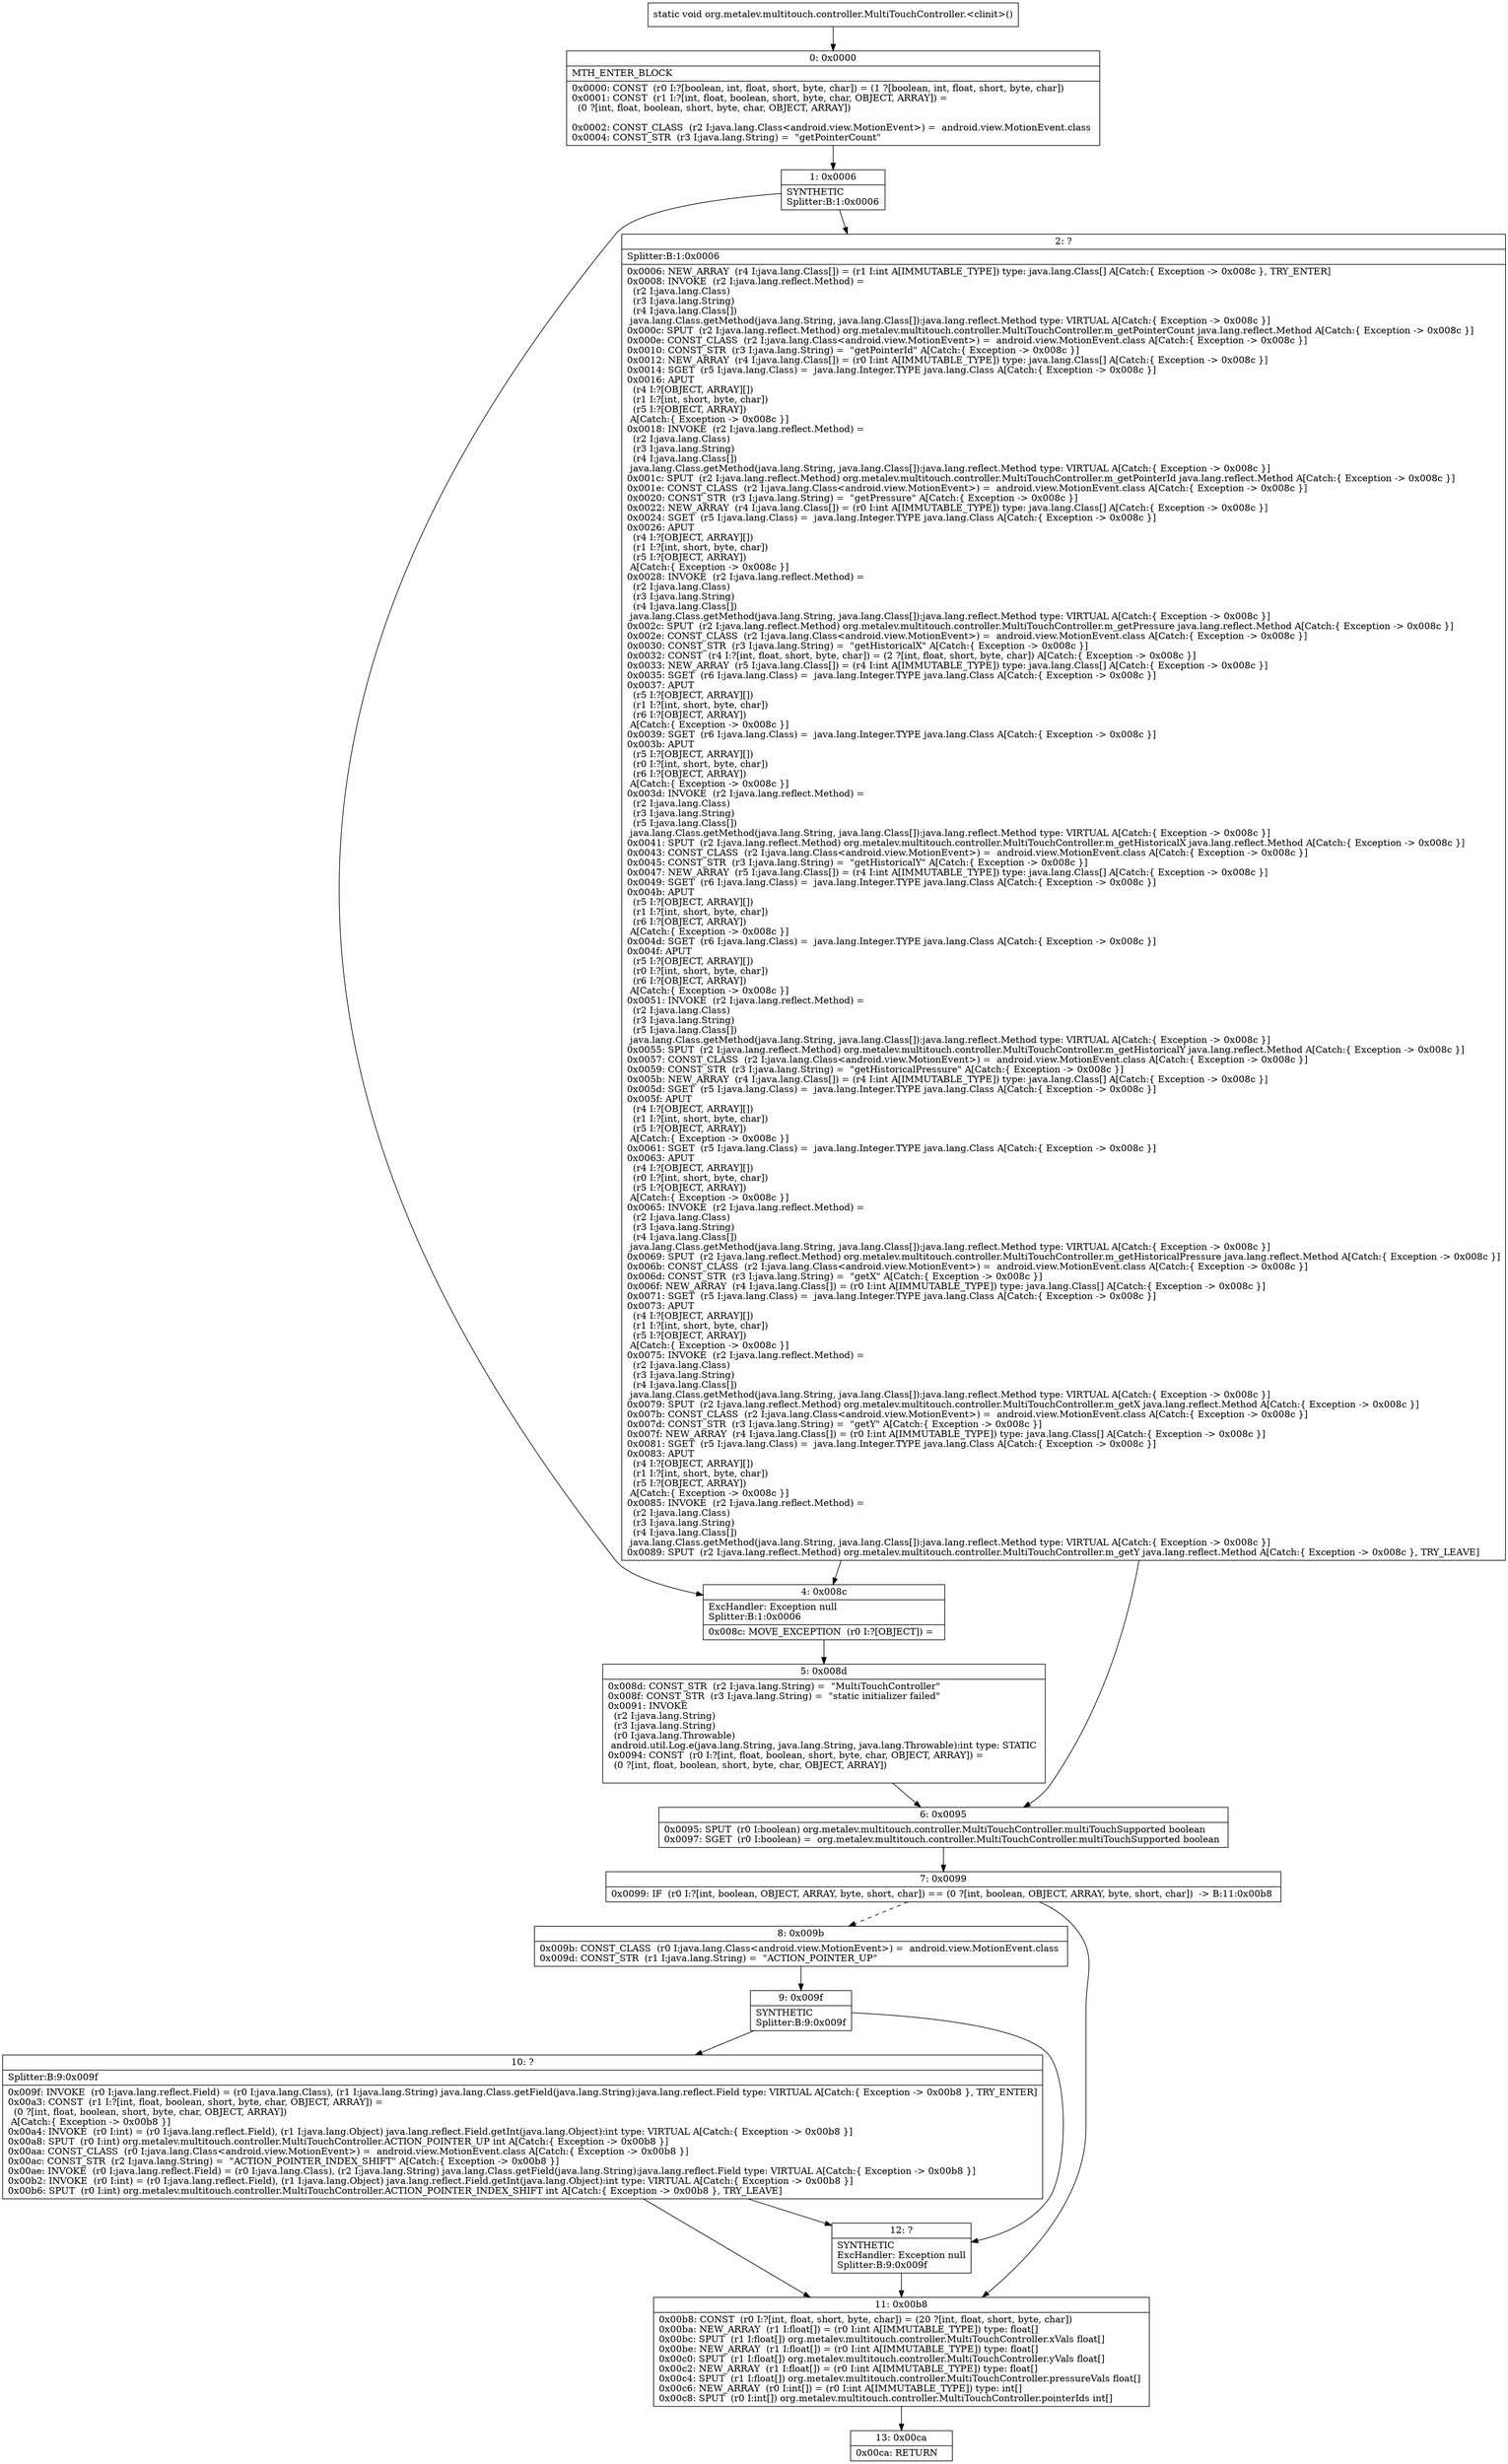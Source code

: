 digraph "CFG fororg.metalev.multitouch.controller.MultiTouchController.\<clinit\>()V" {
Node_0 [shape=record,label="{0\:\ 0x0000|MTH_ENTER_BLOCK\l|0x0000: CONST  (r0 I:?[boolean, int, float, short, byte, char]) = (1 ?[boolean, int, float, short, byte, char]) \l0x0001: CONST  (r1 I:?[int, float, boolean, short, byte, char, OBJECT, ARRAY]) = \l  (0 ?[int, float, boolean, short, byte, char, OBJECT, ARRAY])\l \l0x0002: CONST_CLASS  (r2 I:java.lang.Class\<android.view.MotionEvent\>) =  android.view.MotionEvent.class \l0x0004: CONST_STR  (r3 I:java.lang.String) =  \"getPointerCount\" \l}"];
Node_1 [shape=record,label="{1\:\ 0x0006|SYNTHETIC\lSplitter:B:1:0x0006\l}"];
Node_2 [shape=record,label="{2\:\ ?|Splitter:B:1:0x0006\l|0x0006: NEW_ARRAY  (r4 I:java.lang.Class[]) = (r1 I:int A[IMMUTABLE_TYPE]) type: java.lang.Class[] A[Catch:\{ Exception \-\> 0x008c \}, TRY_ENTER]\l0x0008: INVOKE  (r2 I:java.lang.reflect.Method) = \l  (r2 I:java.lang.Class)\l  (r3 I:java.lang.String)\l  (r4 I:java.lang.Class[])\l java.lang.Class.getMethod(java.lang.String, java.lang.Class[]):java.lang.reflect.Method type: VIRTUAL A[Catch:\{ Exception \-\> 0x008c \}]\l0x000c: SPUT  (r2 I:java.lang.reflect.Method) org.metalev.multitouch.controller.MultiTouchController.m_getPointerCount java.lang.reflect.Method A[Catch:\{ Exception \-\> 0x008c \}]\l0x000e: CONST_CLASS  (r2 I:java.lang.Class\<android.view.MotionEvent\>) =  android.view.MotionEvent.class A[Catch:\{ Exception \-\> 0x008c \}]\l0x0010: CONST_STR  (r3 I:java.lang.String) =  \"getPointerId\" A[Catch:\{ Exception \-\> 0x008c \}]\l0x0012: NEW_ARRAY  (r4 I:java.lang.Class[]) = (r0 I:int A[IMMUTABLE_TYPE]) type: java.lang.Class[] A[Catch:\{ Exception \-\> 0x008c \}]\l0x0014: SGET  (r5 I:java.lang.Class) =  java.lang.Integer.TYPE java.lang.Class A[Catch:\{ Exception \-\> 0x008c \}]\l0x0016: APUT  \l  (r4 I:?[OBJECT, ARRAY][])\l  (r1 I:?[int, short, byte, char])\l  (r5 I:?[OBJECT, ARRAY])\l A[Catch:\{ Exception \-\> 0x008c \}]\l0x0018: INVOKE  (r2 I:java.lang.reflect.Method) = \l  (r2 I:java.lang.Class)\l  (r3 I:java.lang.String)\l  (r4 I:java.lang.Class[])\l java.lang.Class.getMethod(java.lang.String, java.lang.Class[]):java.lang.reflect.Method type: VIRTUAL A[Catch:\{ Exception \-\> 0x008c \}]\l0x001c: SPUT  (r2 I:java.lang.reflect.Method) org.metalev.multitouch.controller.MultiTouchController.m_getPointerId java.lang.reflect.Method A[Catch:\{ Exception \-\> 0x008c \}]\l0x001e: CONST_CLASS  (r2 I:java.lang.Class\<android.view.MotionEvent\>) =  android.view.MotionEvent.class A[Catch:\{ Exception \-\> 0x008c \}]\l0x0020: CONST_STR  (r3 I:java.lang.String) =  \"getPressure\" A[Catch:\{ Exception \-\> 0x008c \}]\l0x0022: NEW_ARRAY  (r4 I:java.lang.Class[]) = (r0 I:int A[IMMUTABLE_TYPE]) type: java.lang.Class[] A[Catch:\{ Exception \-\> 0x008c \}]\l0x0024: SGET  (r5 I:java.lang.Class) =  java.lang.Integer.TYPE java.lang.Class A[Catch:\{ Exception \-\> 0x008c \}]\l0x0026: APUT  \l  (r4 I:?[OBJECT, ARRAY][])\l  (r1 I:?[int, short, byte, char])\l  (r5 I:?[OBJECT, ARRAY])\l A[Catch:\{ Exception \-\> 0x008c \}]\l0x0028: INVOKE  (r2 I:java.lang.reflect.Method) = \l  (r2 I:java.lang.Class)\l  (r3 I:java.lang.String)\l  (r4 I:java.lang.Class[])\l java.lang.Class.getMethod(java.lang.String, java.lang.Class[]):java.lang.reflect.Method type: VIRTUAL A[Catch:\{ Exception \-\> 0x008c \}]\l0x002c: SPUT  (r2 I:java.lang.reflect.Method) org.metalev.multitouch.controller.MultiTouchController.m_getPressure java.lang.reflect.Method A[Catch:\{ Exception \-\> 0x008c \}]\l0x002e: CONST_CLASS  (r2 I:java.lang.Class\<android.view.MotionEvent\>) =  android.view.MotionEvent.class A[Catch:\{ Exception \-\> 0x008c \}]\l0x0030: CONST_STR  (r3 I:java.lang.String) =  \"getHistoricalX\" A[Catch:\{ Exception \-\> 0x008c \}]\l0x0032: CONST  (r4 I:?[int, float, short, byte, char]) = (2 ?[int, float, short, byte, char]) A[Catch:\{ Exception \-\> 0x008c \}]\l0x0033: NEW_ARRAY  (r5 I:java.lang.Class[]) = (r4 I:int A[IMMUTABLE_TYPE]) type: java.lang.Class[] A[Catch:\{ Exception \-\> 0x008c \}]\l0x0035: SGET  (r6 I:java.lang.Class) =  java.lang.Integer.TYPE java.lang.Class A[Catch:\{ Exception \-\> 0x008c \}]\l0x0037: APUT  \l  (r5 I:?[OBJECT, ARRAY][])\l  (r1 I:?[int, short, byte, char])\l  (r6 I:?[OBJECT, ARRAY])\l A[Catch:\{ Exception \-\> 0x008c \}]\l0x0039: SGET  (r6 I:java.lang.Class) =  java.lang.Integer.TYPE java.lang.Class A[Catch:\{ Exception \-\> 0x008c \}]\l0x003b: APUT  \l  (r5 I:?[OBJECT, ARRAY][])\l  (r0 I:?[int, short, byte, char])\l  (r6 I:?[OBJECT, ARRAY])\l A[Catch:\{ Exception \-\> 0x008c \}]\l0x003d: INVOKE  (r2 I:java.lang.reflect.Method) = \l  (r2 I:java.lang.Class)\l  (r3 I:java.lang.String)\l  (r5 I:java.lang.Class[])\l java.lang.Class.getMethod(java.lang.String, java.lang.Class[]):java.lang.reflect.Method type: VIRTUAL A[Catch:\{ Exception \-\> 0x008c \}]\l0x0041: SPUT  (r2 I:java.lang.reflect.Method) org.metalev.multitouch.controller.MultiTouchController.m_getHistoricalX java.lang.reflect.Method A[Catch:\{ Exception \-\> 0x008c \}]\l0x0043: CONST_CLASS  (r2 I:java.lang.Class\<android.view.MotionEvent\>) =  android.view.MotionEvent.class A[Catch:\{ Exception \-\> 0x008c \}]\l0x0045: CONST_STR  (r3 I:java.lang.String) =  \"getHistoricalY\" A[Catch:\{ Exception \-\> 0x008c \}]\l0x0047: NEW_ARRAY  (r5 I:java.lang.Class[]) = (r4 I:int A[IMMUTABLE_TYPE]) type: java.lang.Class[] A[Catch:\{ Exception \-\> 0x008c \}]\l0x0049: SGET  (r6 I:java.lang.Class) =  java.lang.Integer.TYPE java.lang.Class A[Catch:\{ Exception \-\> 0x008c \}]\l0x004b: APUT  \l  (r5 I:?[OBJECT, ARRAY][])\l  (r1 I:?[int, short, byte, char])\l  (r6 I:?[OBJECT, ARRAY])\l A[Catch:\{ Exception \-\> 0x008c \}]\l0x004d: SGET  (r6 I:java.lang.Class) =  java.lang.Integer.TYPE java.lang.Class A[Catch:\{ Exception \-\> 0x008c \}]\l0x004f: APUT  \l  (r5 I:?[OBJECT, ARRAY][])\l  (r0 I:?[int, short, byte, char])\l  (r6 I:?[OBJECT, ARRAY])\l A[Catch:\{ Exception \-\> 0x008c \}]\l0x0051: INVOKE  (r2 I:java.lang.reflect.Method) = \l  (r2 I:java.lang.Class)\l  (r3 I:java.lang.String)\l  (r5 I:java.lang.Class[])\l java.lang.Class.getMethod(java.lang.String, java.lang.Class[]):java.lang.reflect.Method type: VIRTUAL A[Catch:\{ Exception \-\> 0x008c \}]\l0x0055: SPUT  (r2 I:java.lang.reflect.Method) org.metalev.multitouch.controller.MultiTouchController.m_getHistoricalY java.lang.reflect.Method A[Catch:\{ Exception \-\> 0x008c \}]\l0x0057: CONST_CLASS  (r2 I:java.lang.Class\<android.view.MotionEvent\>) =  android.view.MotionEvent.class A[Catch:\{ Exception \-\> 0x008c \}]\l0x0059: CONST_STR  (r3 I:java.lang.String) =  \"getHistoricalPressure\" A[Catch:\{ Exception \-\> 0x008c \}]\l0x005b: NEW_ARRAY  (r4 I:java.lang.Class[]) = (r4 I:int A[IMMUTABLE_TYPE]) type: java.lang.Class[] A[Catch:\{ Exception \-\> 0x008c \}]\l0x005d: SGET  (r5 I:java.lang.Class) =  java.lang.Integer.TYPE java.lang.Class A[Catch:\{ Exception \-\> 0x008c \}]\l0x005f: APUT  \l  (r4 I:?[OBJECT, ARRAY][])\l  (r1 I:?[int, short, byte, char])\l  (r5 I:?[OBJECT, ARRAY])\l A[Catch:\{ Exception \-\> 0x008c \}]\l0x0061: SGET  (r5 I:java.lang.Class) =  java.lang.Integer.TYPE java.lang.Class A[Catch:\{ Exception \-\> 0x008c \}]\l0x0063: APUT  \l  (r4 I:?[OBJECT, ARRAY][])\l  (r0 I:?[int, short, byte, char])\l  (r5 I:?[OBJECT, ARRAY])\l A[Catch:\{ Exception \-\> 0x008c \}]\l0x0065: INVOKE  (r2 I:java.lang.reflect.Method) = \l  (r2 I:java.lang.Class)\l  (r3 I:java.lang.String)\l  (r4 I:java.lang.Class[])\l java.lang.Class.getMethod(java.lang.String, java.lang.Class[]):java.lang.reflect.Method type: VIRTUAL A[Catch:\{ Exception \-\> 0x008c \}]\l0x0069: SPUT  (r2 I:java.lang.reflect.Method) org.metalev.multitouch.controller.MultiTouchController.m_getHistoricalPressure java.lang.reflect.Method A[Catch:\{ Exception \-\> 0x008c \}]\l0x006b: CONST_CLASS  (r2 I:java.lang.Class\<android.view.MotionEvent\>) =  android.view.MotionEvent.class A[Catch:\{ Exception \-\> 0x008c \}]\l0x006d: CONST_STR  (r3 I:java.lang.String) =  \"getX\" A[Catch:\{ Exception \-\> 0x008c \}]\l0x006f: NEW_ARRAY  (r4 I:java.lang.Class[]) = (r0 I:int A[IMMUTABLE_TYPE]) type: java.lang.Class[] A[Catch:\{ Exception \-\> 0x008c \}]\l0x0071: SGET  (r5 I:java.lang.Class) =  java.lang.Integer.TYPE java.lang.Class A[Catch:\{ Exception \-\> 0x008c \}]\l0x0073: APUT  \l  (r4 I:?[OBJECT, ARRAY][])\l  (r1 I:?[int, short, byte, char])\l  (r5 I:?[OBJECT, ARRAY])\l A[Catch:\{ Exception \-\> 0x008c \}]\l0x0075: INVOKE  (r2 I:java.lang.reflect.Method) = \l  (r2 I:java.lang.Class)\l  (r3 I:java.lang.String)\l  (r4 I:java.lang.Class[])\l java.lang.Class.getMethod(java.lang.String, java.lang.Class[]):java.lang.reflect.Method type: VIRTUAL A[Catch:\{ Exception \-\> 0x008c \}]\l0x0079: SPUT  (r2 I:java.lang.reflect.Method) org.metalev.multitouch.controller.MultiTouchController.m_getX java.lang.reflect.Method A[Catch:\{ Exception \-\> 0x008c \}]\l0x007b: CONST_CLASS  (r2 I:java.lang.Class\<android.view.MotionEvent\>) =  android.view.MotionEvent.class A[Catch:\{ Exception \-\> 0x008c \}]\l0x007d: CONST_STR  (r3 I:java.lang.String) =  \"getY\" A[Catch:\{ Exception \-\> 0x008c \}]\l0x007f: NEW_ARRAY  (r4 I:java.lang.Class[]) = (r0 I:int A[IMMUTABLE_TYPE]) type: java.lang.Class[] A[Catch:\{ Exception \-\> 0x008c \}]\l0x0081: SGET  (r5 I:java.lang.Class) =  java.lang.Integer.TYPE java.lang.Class A[Catch:\{ Exception \-\> 0x008c \}]\l0x0083: APUT  \l  (r4 I:?[OBJECT, ARRAY][])\l  (r1 I:?[int, short, byte, char])\l  (r5 I:?[OBJECT, ARRAY])\l A[Catch:\{ Exception \-\> 0x008c \}]\l0x0085: INVOKE  (r2 I:java.lang.reflect.Method) = \l  (r2 I:java.lang.Class)\l  (r3 I:java.lang.String)\l  (r4 I:java.lang.Class[])\l java.lang.Class.getMethod(java.lang.String, java.lang.Class[]):java.lang.reflect.Method type: VIRTUAL A[Catch:\{ Exception \-\> 0x008c \}]\l0x0089: SPUT  (r2 I:java.lang.reflect.Method) org.metalev.multitouch.controller.MultiTouchController.m_getY java.lang.reflect.Method A[Catch:\{ Exception \-\> 0x008c \}, TRY_LEAVE]\l}"];
Node_4 [shape=record,label="{4\:\ 0x008c|ExcHandler: Exception null\lSplitter:B:1:0x0006\l|0x008c: MOVE_EXCEPTION  (r0 I:?[OBJECT]) =  \l}"];
Node_5 [shape=record,label="{5\:\ 0x008d|0x008d: CONST_STR  (r2 I:java.lang.String) =  \"MultiTouchController\" \l0x008f: CONST_STR  (r3 I:java.lang.String) =  \"static initializer failed\" \l0x0091: INVOKE  \l  (r2 I:java.lang.String)\l  (r3 I:java.lang.String)\l  (r0 I:java.lang.Throwable)\l android.util.Log.e(java.lang.String, java.lang.String, java.lang.Throwable):int type: STATIC \l0x0094: CONST  (r0 I:?[int, float, boolean, short, byte, char, OBJECT, ARRAY]) = \l  (0 ?[int, float, boolean, short, byte, char, OBJECT, ARRAY])\l \l}"];
Node_6 [shape=record,label="{6\:\ 0x0095|0x0095: SPUT  (r0 I:boolean) org.metalev.multitouch.controller.MultiTouchController.multiTouchSupported boolean \l0x0097: SGET  (r0 I:boolean) =  org.metalev.multitouch.controller.MultiTouchController.multiTouchSupported boolean \l}"];
Node_7 [shape=record,label="{7\:\ 0x0099|0x0099: IF  (r0 I:?[int, boolean, OBJECT, ARRAY, byte, short, char]) == (0 ?[int, boolean, OBJECT, ARRAY, byte, short, char])  \-\> B:11:0x00b8 \l}"];
Node_8 [shape=record,label="{8\:\ 0x009b|0x009b: CONST_CLASS  (r0 I:java.lang.Class\<android.view.MotionEvent\>) =  android.view.MotionEvent.class \l0x009d: CONST_STR  (r1 I:java.lang.String) =  \"ACTION_POINTER_UP\" \l}"];
Node_9 [shape=record,label="{9\:\ 0x009f|SYNTHETIC\lSplitter:B:9:0x009f\l}"];
Node_10 [shape=record,label="{10\:\ ?|Splitter:B:9:0x009f\l|0x009f: INVOKE  (r0 I:java.lang.reflect.Field) = (r0 I:java.lang.Class), (r1 I:java.lang.String) java.lang.Class.getField(java.lang.String):java.lang.reflect.Field type: VIRTUAL A[Catch:\{ Exception \-\> 0x00b8 \}, TRY_ENTER]\l0x00a3: CONST  (r1 I:?[int, float, boolean, short, byte, char, OBJECT, ARRAY]) = \l  (0 ?[int, float, boolean, short, byte, char, OBJECT, ARRAY])\l A[Catch:\{ Exception \-\> 0x00b8 \}]\l0x00a4: INVOKE  (r0 I:int) = (r0 I:java.lang.reflect.Field), (r1 I:java.lang.Object) java.lang.reflect.Field.getInt(java.lang.Object):int type: VIRTUAL A[Catch:\{ Exception \-\> 0x00b8 \}]\l0x00a8: SPUT  (r0 I:int) org.metalev.multitouch.controller.MultiTouchController.ACTION_POINTER_UP int A[Catch:\{ Exception \-\> 0x00b8 \}]\l0x00aa: CONST_CLASS  (r0 I:java.lang.Class\<android.view.MotionEvent\>) =  android.view.MotionEvent.class A[Catch:\{ Exception \-\> 0x00b8 \}]\l0x00ac: CONST_STR  (r2 I:java.lang.String) =  \"ACTION_POINTER_INDEX_SHIFT\" A[Catch:\{ Exception \-\> 0x00b8 \}]\l0x00ae: INVOKE  (r0 I:java.lang.reflect.Field) = (r0 I:java.lang.Class), (r2 I:java.lang.String) java.lang.Class.getField(java.lang.String):java.lang.reflect.Field type: VIRTUAL A[Catch:\{ Exception \-\> 0x00b8 \}]\l0x00b2: INVOKE  (r0 I:int) = (r0 I:java.lang.reflect.Field), (r1 I:java.lang.Object) java.lang.reflect.Field.getInt(java.lang.Object):int type: VIRTUAL A[Catch:\{ Exception \-\> 0x00b8 \}]\l0x00b6: SPUT  (r0 I:int) org.metalev.multitouch.controller.MultiTouchController.ACTION_POINTER_INDEX_SHIFT int A[Catch:\{ Exception \-\> 0x00b8 \}, TRY_LEAVE]\l}"];
Node_11 [shape=record,label="{11\:\ 0x00b8|0x00b8: CONST  (r0 I:?[int, float, short, byte, char]) = (20 ?[int, float, short, byte, char]) \l0x00ba: NEW_ARRAY  (r1 I:float[]) = (r0 I:int A[IMMUTABLE_TYPE]) type: float[] \l0x00bc: SPUT  (r1 I:float[]) org.metalev.multitouch.controller.MultiTouchController.xVals float[] \l0x00be: NEW_ARRAY  (r1 I:float[]) = (r0 I:int A[IMMUTABLE_TYPE]) type: float[] \l0x00c0: SPUT  (r1 I:float[]) org.metalev.multitouch.controller.MultiTouchController.yVals float[] \l0x00c2: NEW_ARRAY  (r1 I:float[]) = (r0 I:int A[IMMUTABLE_TYPE]) type: float[] \l0x00c4: SPUT  (r1 I:float[]) org.metalev.multitouch.controller.MultiTouchController.pressureVals float[] \l0x00c6: NEW_ARRAY  (r0 I:int[]) = (r0 I:int A[IMMUTABLE_TYPE]) type: int[] \l0x00c8: SPUT  (r0 I:int[]) org.metalev.multitouch.controller.MultiTouchController.pointerIds int[] \l}"];
Node_12 [shape=record,label="{12\:\ ?|SYNTHETIC\lExcHandler: Exception null\lSplitter:B:9:0x009f\l}"];
Node_13 [shape=record,label="{13\:\ 0x00ca|0x00ca: RETURN   \l}"];
MethodNode[shape=record,label="{static void org.metalev.multitouch.controller.MultiTouchController.\<clinit\>() }"];
MethodNode -> Node_0;
Node_0 -> Node_1;
Node_1 -> Node_2;
Node_1 -> Node_4;
Node_2 -> Node_4;
Node_2 -> Node_6;
Node_4 -> Node_5;
Node_5 -> Node_6;
Node_6 -> Node_7;
Node_7 -> Node_8[style=dashed];
Node_7 -> Node_11;
Node_8 -> Node_9;
Node_9 -> Node_10;
Node_9 -> Node_12;
Node_10 -> Node_11;
Node_10 -> Node_12;
Node_11 -> Node_13;
Node_12 -> Node_11;
}

